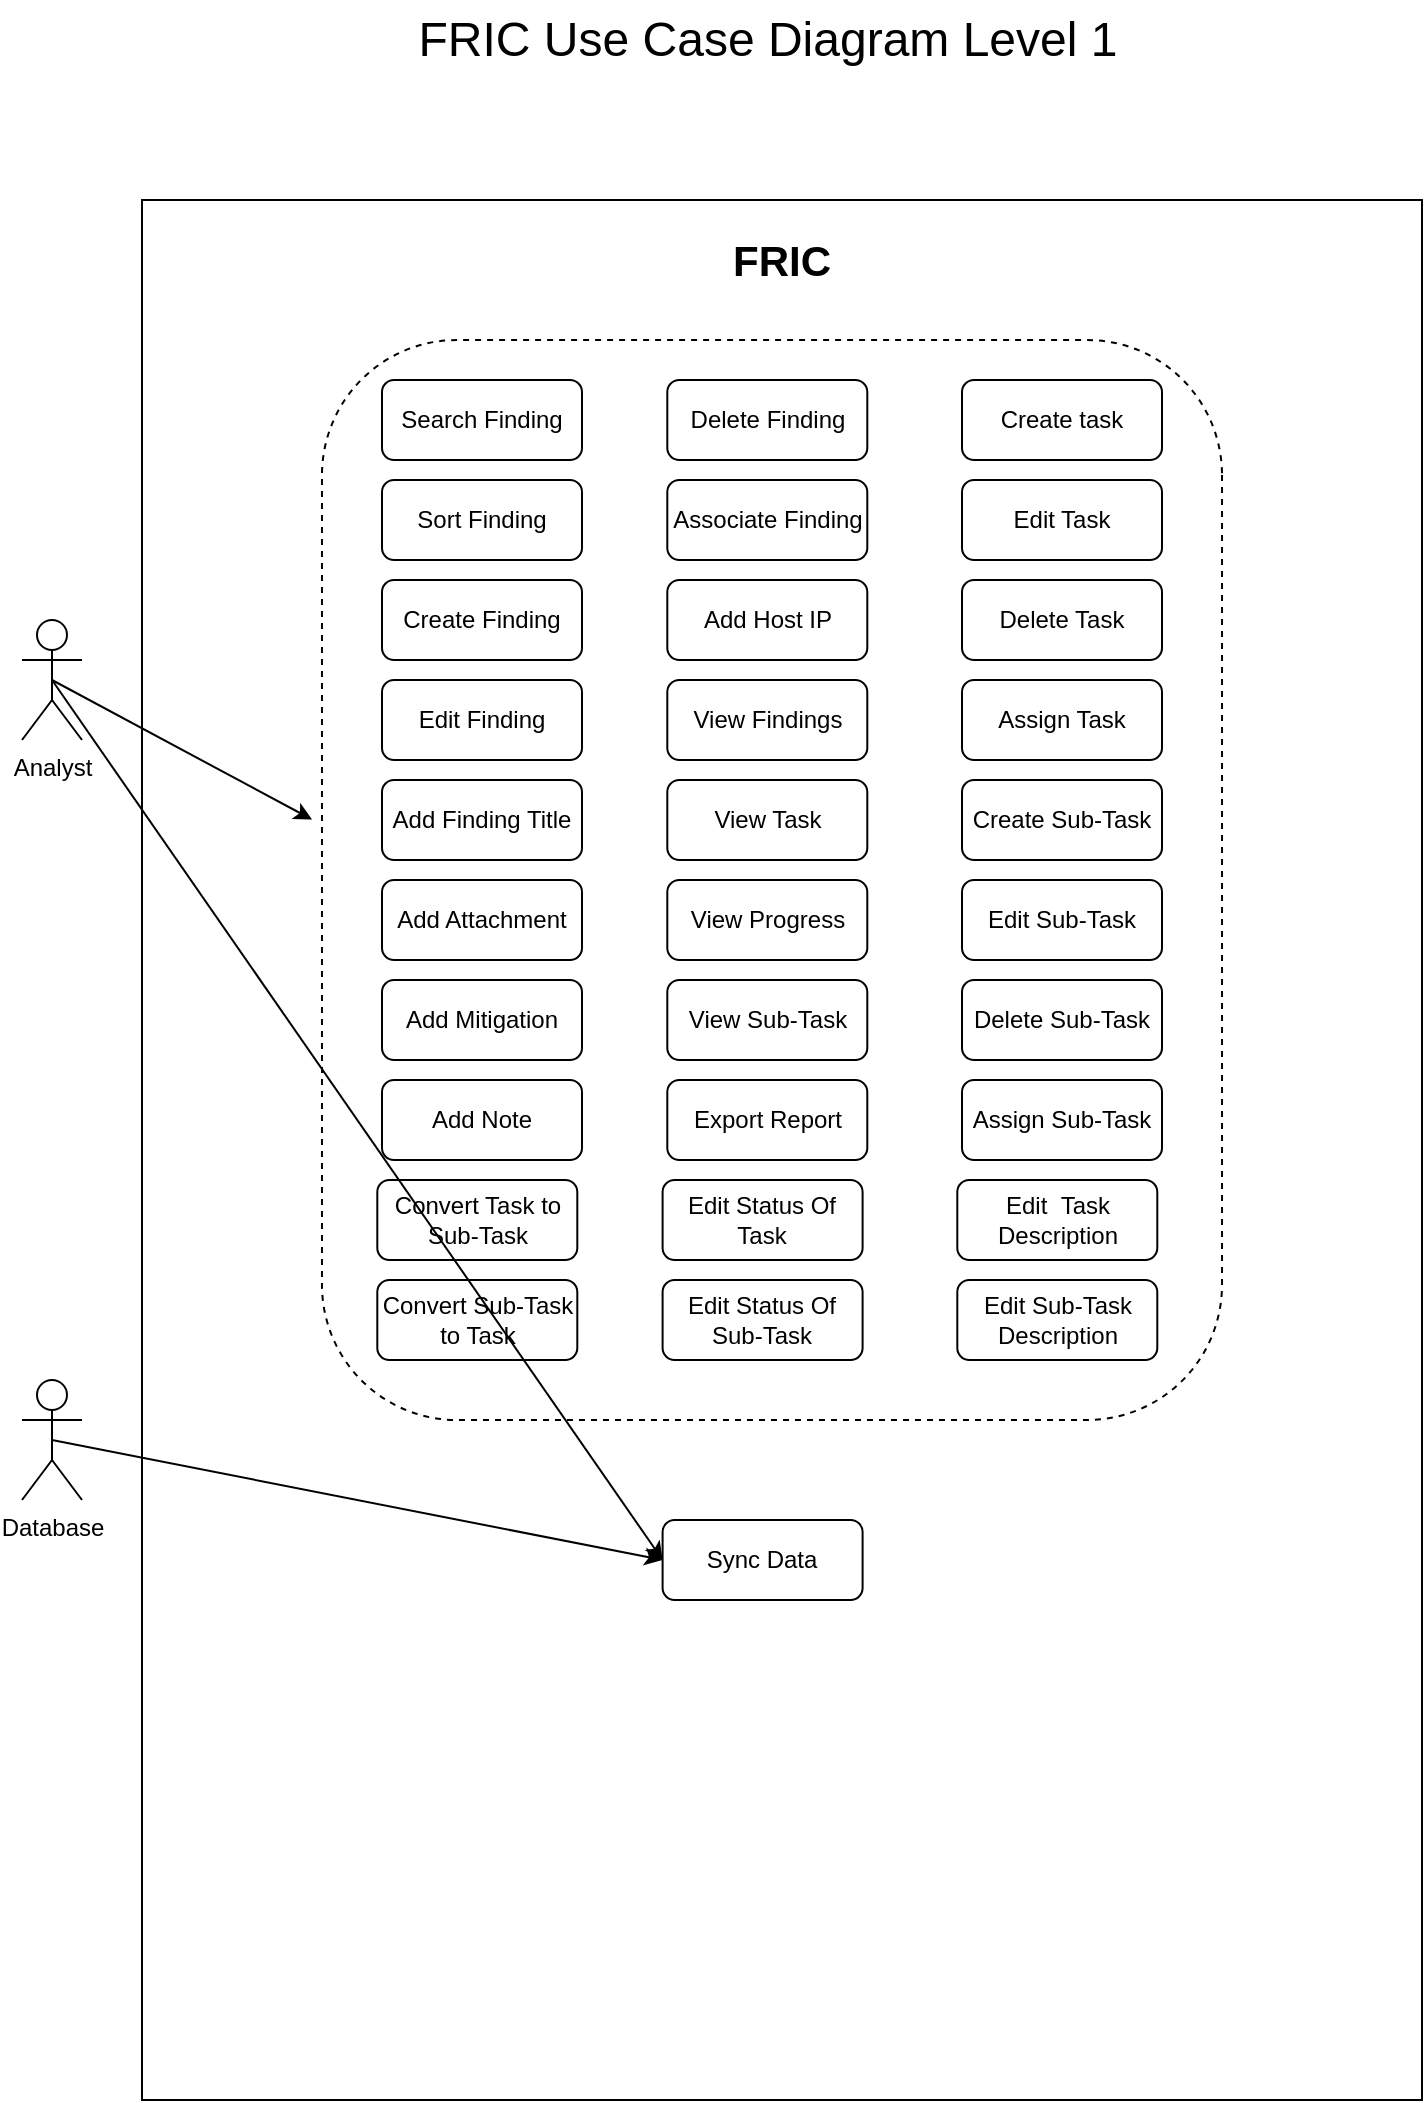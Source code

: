 <mxfile version="12.6.6" type="github"><diagram name="Page-1" id="b5b7bab2-c9e2-2cf4-8b2a-24fd1a2a6d21"><mxGraphModel dx="1977" dy="1157" grid="1" gridSize="10" guides="1" tooltips="1" connect="1" arrows="1" fold="1" page="1" pageScale="1" pageWidth="827" pageHeight="1169" background="#ffffff" math="0" shadow="0"><root><mxCell id="0"/><mxCell id="1" parent="0"/><mxCell id="EwE9HXNcbe7UVatfcUiP-4" value="&lt;font style=&quot;font-size: 24px&quot;&gt;FRIC Use Case Diagram Level 1&lt;/font&gt;" style="text;html=1;strokeColor=none;fillColor=none;align=center;verticalAlign=middle;whiteSpace=wrap;rounded=0;" vertex="1" parent="1"><mxGeometry x="242.65" y="20" width="380" height="40" as="geometry"/></mxCell><mxCell id="EwE9HXNcbe7UVatfcUiP-5" value="Database" style="shape=umlActor;verticalLabelPosition=bottom;labelBackgroundColor=#ffffff;verticalAlign=top;html=1;outlineConnect=0;fillColor=none;" vertex="1" parent="1"><mxGeometry x="60" y="710" width="30" height="60" as="geometry"/></mxCell><mxCell id="EwE9HXNcbe7UVatfcUiP-6" value="Analyst" style="shape=umlActor;verticalLabelPosition=bottom;labelBackgroundColor=#ffffff;verticalAlign=top;html=1;outlineConnect=0;fillColor=none;" vertex="1" parent="1"><mxGeometry x="60" y="330" width="30" height="60" as="geometry"/></mxCell><mxCell id="EwE9HXNcbe7UVatfcUiP-10" value="Search Finding" style="rounded=1;whiteSpace=wrap;html=1;fillColor=none;fontStyle=0" vertex="1" parent="1"><mxGeometry x="240" y="210" width="100" height="40" as="geometry"/></mxCell><mxCell id="EwE9HXNcbe7UVatfcUiP-12" value="Create Finding" style="rounded=1;whiteSpace=wrap;html=1;fillColor=none;fontStyle=0" vertex="1" parent="1"><mxGeometry x="240" y="310" width="100" height="40" as="geometry"/></mxCell><mxCell id="EwE9HXNcbe7UVatfcUiP-13" value="Edit Finding" style="rounded=1;whiteSpace=wrap;html=1;fillColor=none;fontStyle=0" vertex="1" parent="1"><mxGeometry x="240" y="360" width="100" height="40" as="geometry"/></mxCell><mxCell id="EwE9HXNcbe7UVatfcUiP-14" value="Sort Finding" style="rounded=1;whiteSpace=wrap;html=1;fillColor=none;fontStyle=0" vertex="1" parent="1"><mxGeometry x="240" y="260" width="100" height="40" as="geometry"/></mxCell><mxCell id="EwE9HXNcbe7UVatfcUiP-15" value="Add Finding Title" style="rounded=1;whiteSpace=wrap;html=1;fillColor=none;" vertex="1" parent="1"><mxGeometry x="240" y="410" width="100" height="40" as="geometry"/></mxCell><mxCell id="EwE9HXNcbe7UVatfcUiP-16" value="Add Mitigation" style="rounded=1;whiteSpace=wrap;html=1;fillColor=none;" vertex="1" parent="1"><mxGeometry x="240" y="510" width="100" height="40" as="geometry"/></mxCell><mxCell id="EwE9HXNcbe7UVatfcUiP-17" value="Add Note" style="rounded=1;whiteSpace=wrap;html=1;fillColor=none;" vertex="1" parent="1"><mxGeometry x="240" y="560" width="100" height="40" as="geometry"/></mxCell><mxCell id="EwE9HXNcbe7UVatfcUiP-18" value="Add Attachment" style="rounded=1;whiteSpace=wrap;html=1;fillColor=none;" vertex="1" parent="1"><mxGeometry x="240" y="460" width="100" height="40" as="geometry"/></mxCell><mxCell id="EwE9HXNcbe7UVatfcUiP-19" value="Delete Finding" style="rounded=1;whiteSpace=wrap;html=1;fillColor=none;fontStyle=0" vertex="1" parent="1"><mxGeometry x="382.65" y="210" width="100" height="40" as="geometry"/></mxCell><mxCell id="EwE9HXNcbe7UVatfcUiP-20" value="Sync Data" style="rounded=1;whiteSpace=wrap;html=1;fillColor=none;fontStyle=0" vertex="1" parent="1"><mxGeometry x="380.3" y="780" width="100" height="40" as="geometry"/></mxCell><mxCell id="EwE9HXNcbe7UVatfcUiP-21" value="View Findings" style="rounded=1;whiteSpace=wrap;html=1;fillColor=none;fontStyle=0" vertex="1" parent="1"><mxGeometry x="382.65" y="360" width="100" height="40" as="geometry"/></mxCell><mxCell id="EwE9HXNcbe7UVatfcUiP-22" value="Associate Finding" style="rounded=1;whiteSpace=wrap;html=1;fillColor=none;fontStyle=0" vertex="1" parent="1"><mxGeometry x="382.65" y="260" width="100" height="40" as="geometry"/></mxCell><mxCell id="EwE9HXNcbe7UVatfcUiP-23" value="View Task" style="rounded=1;whiteSpace=wrap;html=1;fillColor=none;" vertex="1" parent="1"><mxGeometry x="382.65" y="410" width="100" height="40" as="geometry"/></mxCell><mxCell id="EwE9HXNcbe7UVatfcUiP-24" value="View Sub-Task" style="rounded=1;whiteSpace=wrap;html=1;fillColor=none;" vertex="1" parent="1"><mxGeometry x="382.65" y="510" width="100" height="40" as="geometry"/></mxCell><mxCell id="EwE9HXNcbe7UVatfcUiP-25" value="Export Report" style="rounded=1;whiteSpace=wrap;html=1;fillColor=none;" vertex="1" parent="1"><mxGeometry x="382.65" y="560" width="100" height="40" as="geometry"/></mxCell><mxCell id="EwE9HXNcbe7UVatfcUiP-26" value="View Progress" style="rounded=1;whiteSpace=wrap;html=1;fillColor=none;" vertex="1" parent="1"><mxGeometry x="382.65" y="460" width="100" height="40" as="geometry"/></mxCell><mxCell id="EwE9HXNcbe7UVatfcUiP-27" value="Create task" style="rounded=1;whiteSpace=wrap;html=1;fillColor=none;fontStyle=0" vertex="1" parent="1"><mxGeometry x="530" y="210" width="100" height="40" as="geometry"/></mxCell><mxCell id="EwE9HXNcbe7UVatfcUiP-28" value="Delete Task" style="rounded=1;whiteSpace=wrap;html=1;fillColor=none;fontStyle=0" vertex="1" parent="1"><mxGeometry x="530" y="310" width="100" height="40" as="geometry"/></mxCell><mxCell id="EwE9HXNcbe7UVatfcUiP-29" value="Assign Task" style="rounded=1;whiteSpace=wrap;html=1;fillColor=none;fontStyle=0" vertex="1" parent="1"><mxGeometry x="530" y="360" width="100" height="40" as="geometry"/></mxCell><mxCell id="EwE9HXNcbe7UVatfcUiP-30" value="Edit Task" style="rounded=1;whiteSpace=wrap;html=1;fillColor=none;fontStyle=0" vertex="1" parent="1"><mxGeometry x="530" y="260" width="100" height="40" as="geometry"/></mxCell><mxCell id="EwE9HXNcbe7UVatfcUiP-31" value="Create Sub-Task" style="rounded=1;whiteSpace=wrap;html=1;fillColor=none;" vertex="1" parent="1"><mxGeometry x="530" y="410" width="100" height="40" as="geometry"/></mxCell><mxCell id="EwE9HXNcbe7UVatfcUiP-32" value="Delete Sub-Task" style="rounded=1;whiteSpace=wrap;html=1;fillColor=none;" vertex="1" parent="1"><mxGeometry x="530" y="510" width="100" height="40" as="geometry"/></mxCell><mxCell id="EwE9HXNcbe7UVatfcUiP-33" value="Assign Sub-Task" style="rounded=1;whiteSpace=wrap;html=1;fillColor=none;" vertex="1" parent="1"><mxGeometry x="530" y="560" width="100" height="40" as="geometry"/></mxCell><mxCell id="EwE9HXNcbe7UVatfcUiP-34" value="Edit Sub-Task" style="rounded=1;whiteSpace=wrap;html=1;fillColor=none;" vertex="1" parent="1"><mxGeometry x="530" y="460" width="100" height="40" as="geometry"/></mxCell><mxCell id="EwE9HXNcbe7UVatfcUiP-35" value="Convert Task to Sub-Task" style="rounded=1;whiteSpace=wrap;html=1;fillColor=none;" vertex="1" parent="1"><mxGeometry x="237.65" y="610" width="100" height="40" as="geometry"/></mxCell><mxCell id="EwE9HXNcbe7UVatfcUiP-36" value="Convert Sub-Task to Task" style="rounded=1;whiteSpace=wrap;html=1;fillColor=none;" vertex="1" parent="1"><mxGeometry x="237.65" y="660" width="100" height="40" as="geometry"/></mxCell><mxCell id="EwE9HXNcbe7UVatfcUiP-37" value="Edit Status Of Task" style="rounded=1;whiteSpace=wrap;html=1;fillColor=none;" vertex="1" parent="1"><mxGeometry x="380.3" y="610" width="100" height="40" as="geometry"/></mxCell><mxCell id="EwE9HXNcbe7UVatfcUiP-38" value="Edit Status Of Sub-Task" style="rounded=1;whiteSpace=wrap;html=1;fillColor=none;" vertex="1" parent="1"><mxGeometry x="380.3" y="660" width="100" height="40" as="geometry"/></mxCell><mxCell id="EwE9HXNcbe7UVatfcUiP-39" value="Edit &amp;nbsp;Task Description" style="rounded=1;whiteSpace=wrap;html=1;fillColor=none;" vertex="1" parent="1"><mxGeometry x="527.65" y="610" width="100" height="40" as="geometry"/></mxCell><mxCell id="EwE9HXNcbe7UVatfcUiP-40" value="Edit Sub-Task Description" style="rounded=1;whiteSpace=wrap;html=1;fillColor=none;" vertex="1" parent="1"><mxGeometry x="527.65" y="660" width="100" height="40" as="geometry"/></mxCell><mxCell id="EwE9HXNcbe7UVatfcUiP-41" value="Add Host IP" style="rounded=1;whiteSpace=wrap;html=1;fillColor=none;fontStyle=0" vertex="1" parent="1"><mxGeometry x="382.65" y="310" width="100" height="40" as="geometry"/></mxCell><mxCell id="EwE9HXNcbe7UVatfcUiP-42" value="" style="rounded=1;whiteSpace=wrap;html=1;dashed=1;fillColor=none;direction=south;" vertex="1" parent="1"><mxGeometry x="210" y="190" width="450" height="540" as="geometry"/></mxCell><mxCell id="EwE9HXNcbe7UVatfcUiP-45" value="" style="endArrow=classic;html=1;entryX=0;entryY=0.5;entryDx=0;entryDy=0;exitX=0.5;exitY=0.5;exitDx=0;exitDy=0;exitPerimeter=0;" edge="1" parent="1" source="EwE9HXNcbe7UVatfcUiP-5" target="EwE9HXNcbe7UVatfcUiP-20"><mxGeometry width="50" height="50" relative="1" as="geometry"><mxPoint x="50" y="890" as="sourcePoint"/><mxPoint x="100" y="840" as="targetPoint"/></mxGeometry></mxCell><mxCell id="EwE9HXNcbe7UVatfcUiP-46" value="" style="endArrow=classic;html=1;entryX=0.444;entryY=1.011;entryDx=0;entryDy=0;entryPerimeter=0;exitX=0.5;exitY=0.5;exitDx=0;exitDy=0;exitPerimeter=0;" edge="1" parent="1" source="EwE9HXNcbe7UVatfcUiP-6" target="EwE9HXNcbe7UVatfcUiP-42"><mxGeometry width="50" height="50" relative="1" as="geometry"><mxPoint x="50" y="890" as="sourcePoint"/><mxPoint x="100" y="840" as="targetPoint"/></mxGeometry></mxCell><mxCell id="EwE9HXNcbe7UVatfcUiP-47" value="" style="endArrow=classic;html=1;exitX=0.5;exitY=0.5;exitDx=0;exitDy=0;exitPerimeter=0;entryX=0;entryY=0.5;entryDx=0;entryDy=0;" edge="1" parent="1" source="EwE9HXNcbe7UVatfcUiP-6" target="EwE9HXNcbe7UVatfcUiP-20"><mxGeometry width="50" height="50" relative="1" as="geometry"><mxPoint x="50" y="890" as="sourcePoint"/><mxPoint x="100" y="840" as="targetPoint"/></mxGeometry></mxCell><mxCell id="EwE9HXNcbe7UVatfcUiP-48" value="" style="rounded=0;whiteSpace=wrap;html=1;fillColor=none;" vertex="1" parent="1"><mxGeometry x="120" y="120" width="640" height="950" as="geometry"/></mxCell><mxCell id="EwE9HXNcbe7UVatfcUiP-49" value="&lt;font size=&quot;1&quot;&gt;&lt;b style=&quot;font-size: 21px&quot;&gt;FRIC&lt;/b&gt;&lt;/font&gt;" style="text;html=1;strokeColor=none;fillColor=none;align=center;verticalAlign=middle;whiteSpace=wrap;rounded=0;" vertex="1" parent="1"><mxGeometry x="380" y="140" width="120" height="20" as="geometry"/></mxCell></root></mxGraphModel></diagram></mxfile>